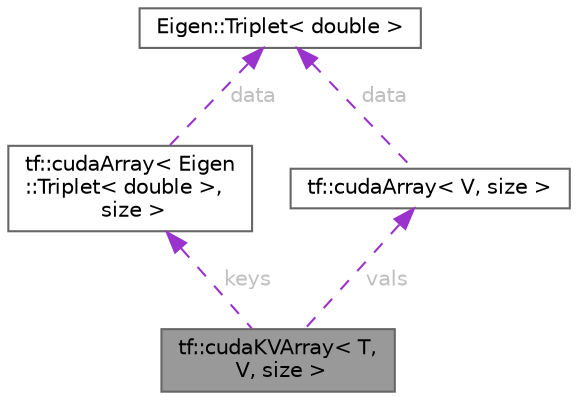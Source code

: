 digraph "tf::cudaKVArray&lt; T, V, size &gt;"
{
 // LATEX_PDF_SIZE
  bgcolor="transparent";
  edge [fontname=Helvetica,fontsize=10,labelfontname=Helvetica,labelfontsize=10];
  node [fontname=Helvetica,fontsize=10,shape=box,height=0.2,width=0.4];
  Node1 [id="Node000001",label="tf::cudaKVArray\< T,\l V, size \>",height=0.2,width=0.4,color="gray40", fillcolor="grey60", style="filled", fontcolor="black",tooltip=" "];
  Node2 -> Node1 [id="edge5_Node000001_Node000002",dir="back",color="darkorchid3",style="dashed",tooltip=" ",label=" keys",fontcolor="grey" ];
  Node2 [id="Node000002",label="tf::cudaArray\< Eigen\l::Triplet\< double \>,\l size \>",height=0.2,width=0.4,color="gray40", fillcolor="white", style="filled",URL="$structtf_1_1cuda_array.html",tooltip=" "];
  Node3 -> Node2 [id="edge6_Node000002_Node000003",dir="back",color="darkorchid3",style="dashed",tooltip=" ",label=" data",fontcolor="grey" ];
  Node3 [id="Node000003",label="Eigen::Triplet\< double \>",height=0.2,width=0.4,color="gray40", fillcolor="white", style="filled",URL="$class_eigen_1_1_triplet.html",tooltip=" "];
  Node4 -> Node1 [id="edge7_Node000001_Node000004",dir="back",color="darkorchid3",style="dashed",tooltip=" ",label=" vals",fontcolor="grey" ];
  Node4 [id="Node000004",label="tf::cudaArray\< V, size \>",height=0.2,width=0.4,color="gray40", fillcolor="white", style="filled",URL="$structtf_1_1cuda_array.html",tooltip=" "];
  Node3 -> Node4 [id="edge8_Node000004_Node000003",dir="back",color="darkorchid3",style="dashed",tooltip=" ",label=" data",fontcolor="grey" ];
}
